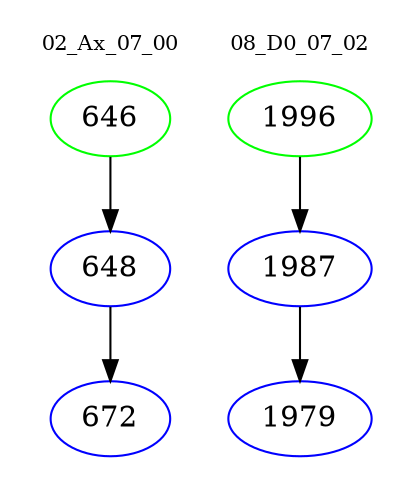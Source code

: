 digraph{
subgraph cluster_0 {
color = white
label = "02_Ax_07_00";
fontsize=10;
T0_646 [label="646", color="green"]
T0_646 -> T0_648 [color="black"]
T0_648 [label="648", color="blue"]
T0_648 -> T0_672 [color="black"]
T0_672 [label="672", color="blue"]
}
subgraph cluster_1 {
color = white
label = "08_D0_07_02";
fontsize=10;
T1_1996 [label="1996", color="green"]
T1_1996 -> T1_1987 [color="black"]
T1_1987 [label="1987", color="blue"]
T1_1987 -> T1_1979 [color="black"]
T1_1979 [label="1979", color="blue"]
}
}
